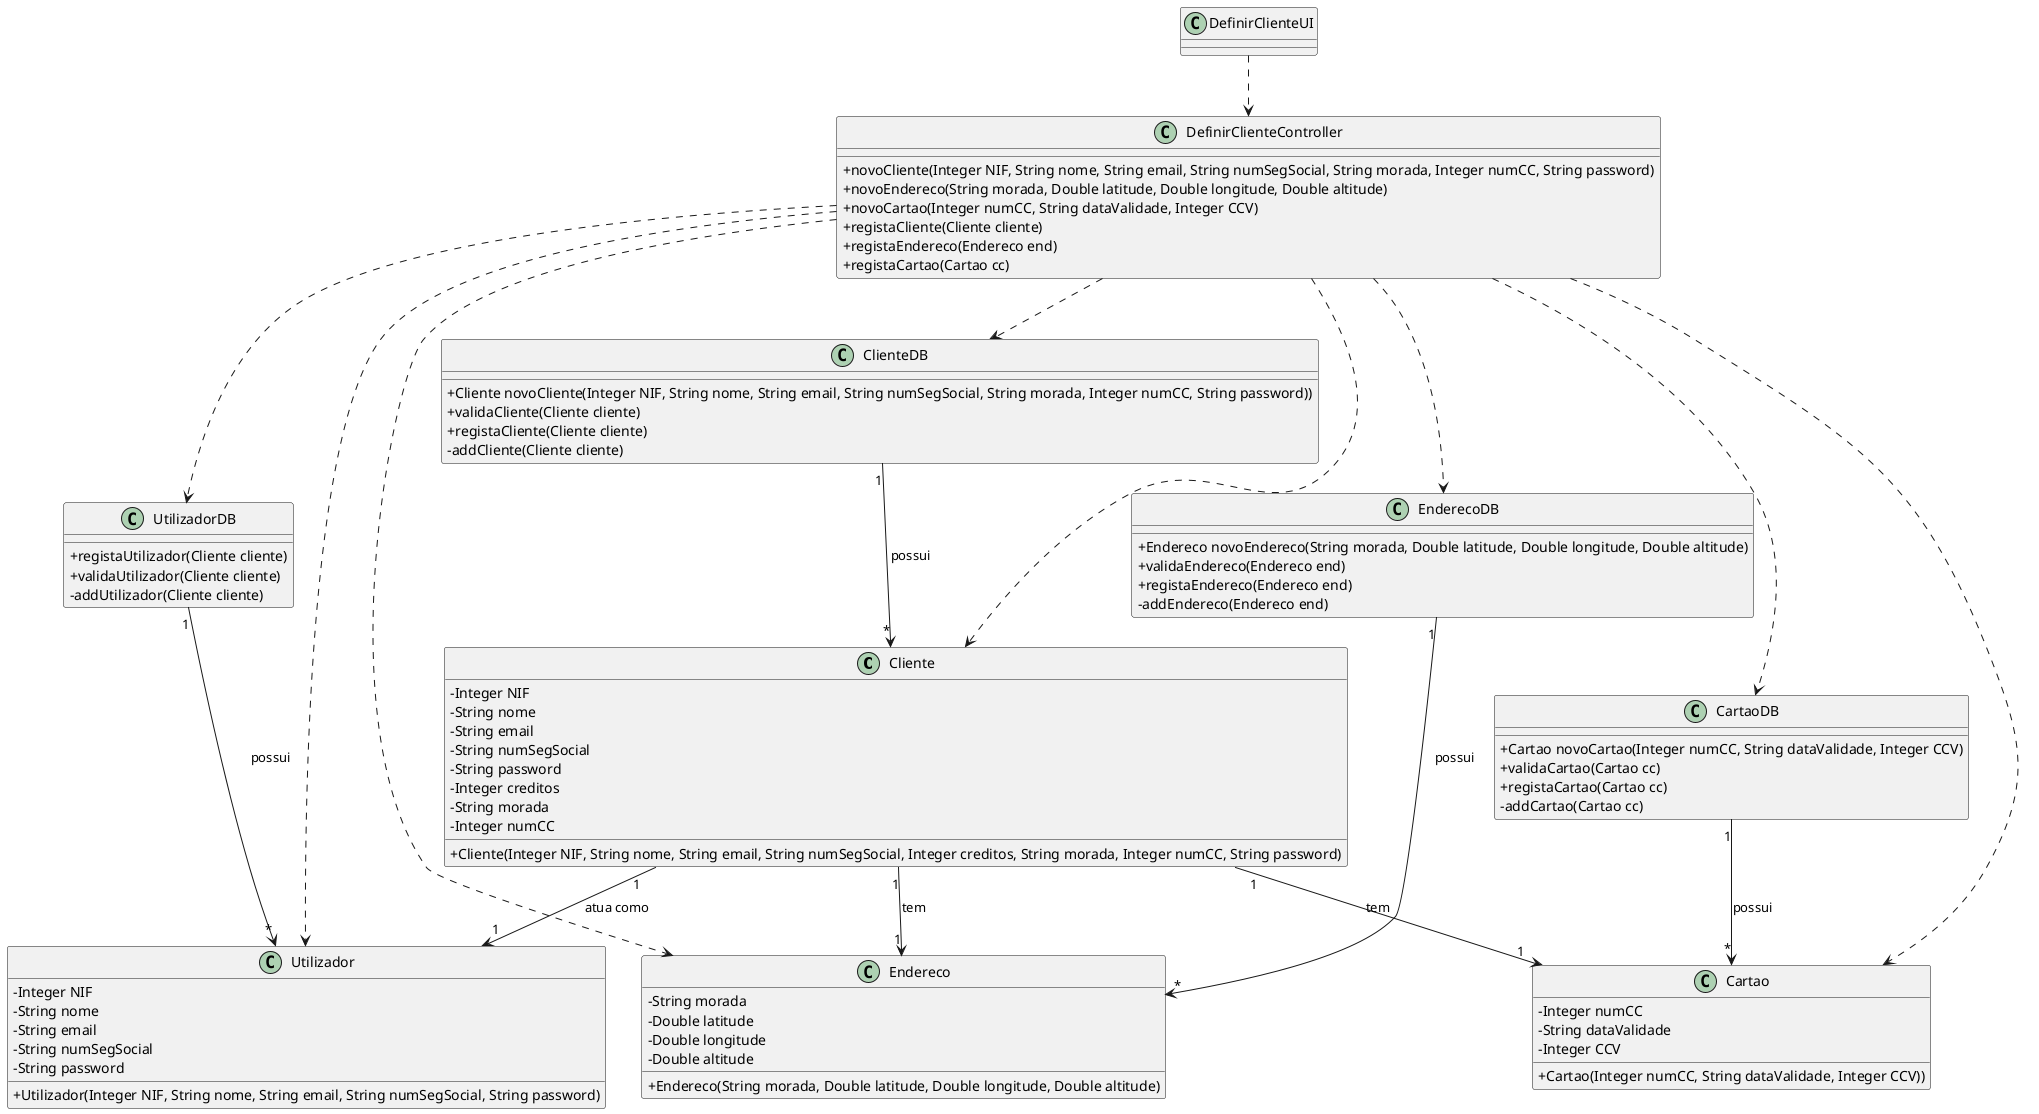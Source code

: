 @startuml
skinparam classAttributeIconSize 0

class Cliente {
  -Integer NIF
  -String nome
  -String email
  -String numSegSocial
  -String password
  -Integer creditos
  -String morada
  -Integer numCC
  +Cliente(Integer NIF, String nome, String email, String numSegSocial, Integer creditos, String morada, Integer numCC, String password)
}

class Utilizador {
  -Integer NIF
  -String nome
  -String email
  -String numSegSocial
  -String password
  +Utilizador(Integer NIF, String nome, String email, String numSegSocial, String password)
}

class Endereco {
  -String morada
  -Double latitude
  -Double longitude
  -Double altitude 
  +Endereco(String morada, Double latitude, Double longitude, Double altitude)
}

class Cartao {
  -Integer numCC
  -String dataValidade
  -Integer CCV
  +Cartao(Integer numCC, String dataValidade, Integer CCV))
}

class ClienteDB {
  +Cliente novoCliente(Integer NIF, String nome, String email, String numSegSocial, String morada, Integer numCC, String password))
  +validaCliente(Cliente cliente)
  +registaCliente(Cliente cliente)
  -addCliente(Cliente cliente)
}

class UtilizadorDB {
  +registaUtilizador(Cliente cliente)
  +validaUtilizador(Cliente cliente)
  -addUtilizador(Cliente cliente)
}

class EnderecoDB {
  +Endereco novoEndereco(String morada, Double latitude, Double longitude, Double altitude)
  +validaEndereco(Endereco end)
  +registaEndereco(Endereco end)
  -addEndereco(Endereco end)
}

class CartaoDB {
  +Cartao novoCartao(Integer numCC, String dataValidade, Integer CCV)
  +validaCartao(Cartao cc)
  +registaCartao(Cartao cc)
  -addCartao(Cartao cc)
}

class DefinirClienteController {
  +novoCliente(Integer NIF, String nome, String email, String numSegSocial, String morada, Integer numCC, String password)
  +novoEndereco(String morada, Double latitude, Double longitude, Double altitude)
  +novoCartao(Integer numCC, String dataValidade, Integer CCV)
  +registaCliente(Cliente cliente)
  +registaEndereco(Endereco end)
  +registaCartao(Cartao cc)
}

class DefinirClienteUI {
  
}

DefinirClienteUI ..> DefinirClienteController
DefinirClienteController ..> ClienteDB
DefinirClienteController ..> UtilizadorDB
DefinirClienteController ..> EnderecoDB
DefinirClienteController ..> CartaoDB
DefinirClienteController ..> Cliente
DefinirClienteController ..> Utilizador
DefinirClienteController ..> Endereco
DefinirClienteController ..> Cartao

ClienteDB "1" --> "*" Cliente : possui
UtilizadorDB "1" --> "*" Utilizador : possui
EnderecoDB "1" --> "*" Endereco : possui
CartaoDB "1" --> "*" Cartao : possui
Cliente "1" --> "1" Endereco : tem
Cliente "1" --> "1" Cartao : tem
Cliente "1" --> "1" Utilizador : atua como


@enduml
